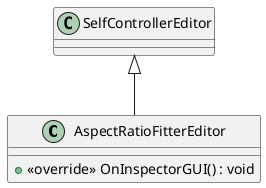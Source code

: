@startuml
class AspectRatioFitterEditor {
    + <<override>> OnInspectorGUI() : void
}
SelfControllerEditor <|-- AspectRatioFitterEditor
@enduml
